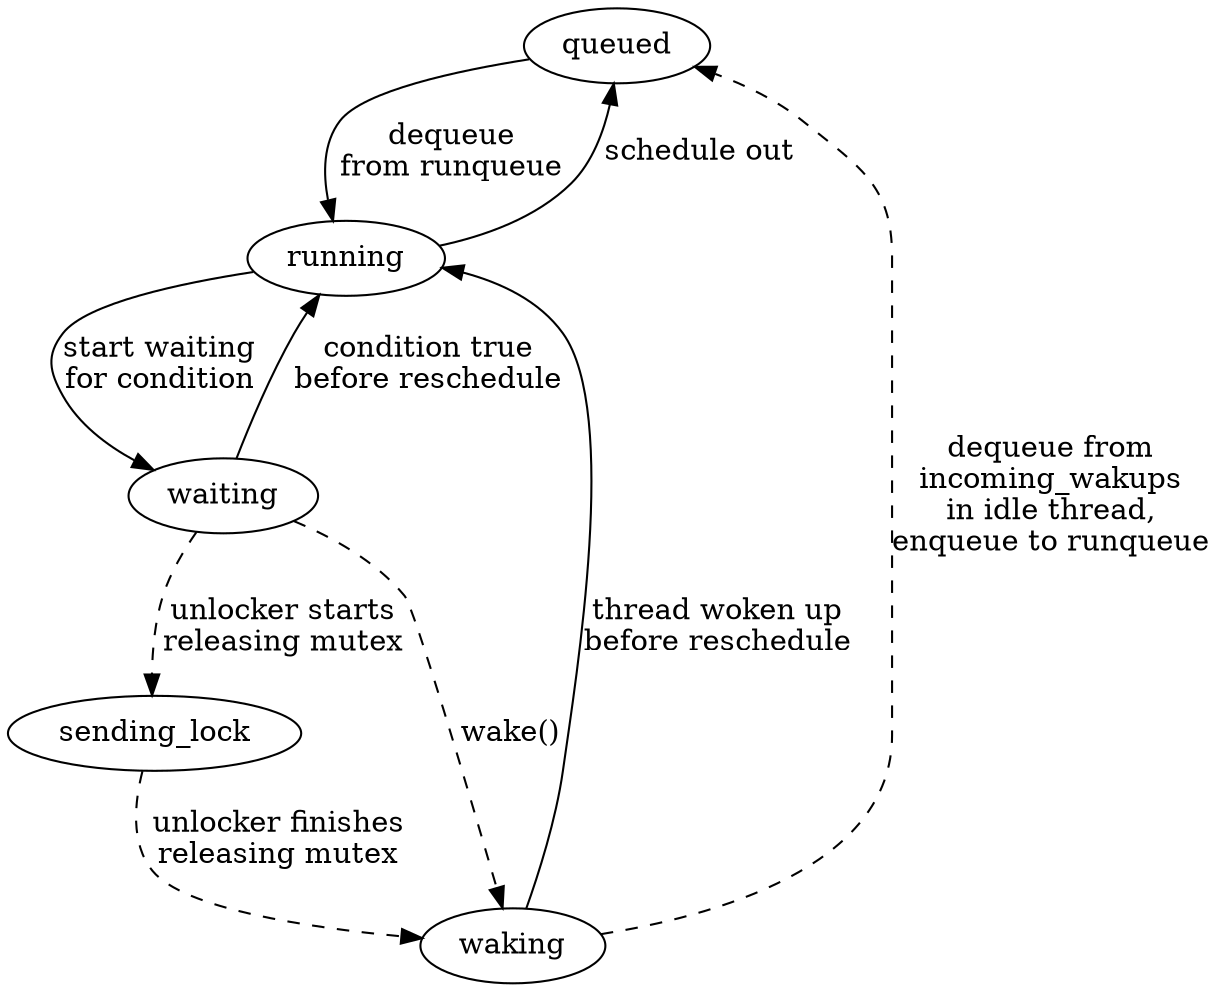digraph {

    // Notation:
    // - if no '::' in label, label refers to a member of class thread;
    // - events occurs asynchronous to thread execution: style=dashed

//    unstarted -> waiting [label="start(), followed by wake()"]
//    unstarted -> prestarted [label="start(), before scheduler startup"]
//
//    prestarted -> unstarted [label="scheduler startup, followed by start()"]

    queued
    running
    waiting
    sending_lock
    waking

    waiting -> waking [label="wake()",style=dashed]
    waiting -> running [label="condition true\nbefore reschedule"]
    waiting -> sending_lock [label="unlocker starts\nreleasing mutex",style=dashed]

    sending_lock -> waking [label="unlocker finishes\nreleasing mutex",style=dashed]

    running -> waiting [label="start waiting\nfor condition"]
    running -> queued [label="schedule out"]
//    running -> terminating [label="thread main function returns"]

    queued -> running [label="dequeue\nfrom runqueue"]

    waking -> queued [label="dequeue from\nincoming_wakups\nin idle thread,\nenqueue to runqueue",style=dashed]
    waking -> running [label="thread woken up\nbefore reschedule"]

//    terminating -> terminated [label="terminating thread schedules out"]

}
